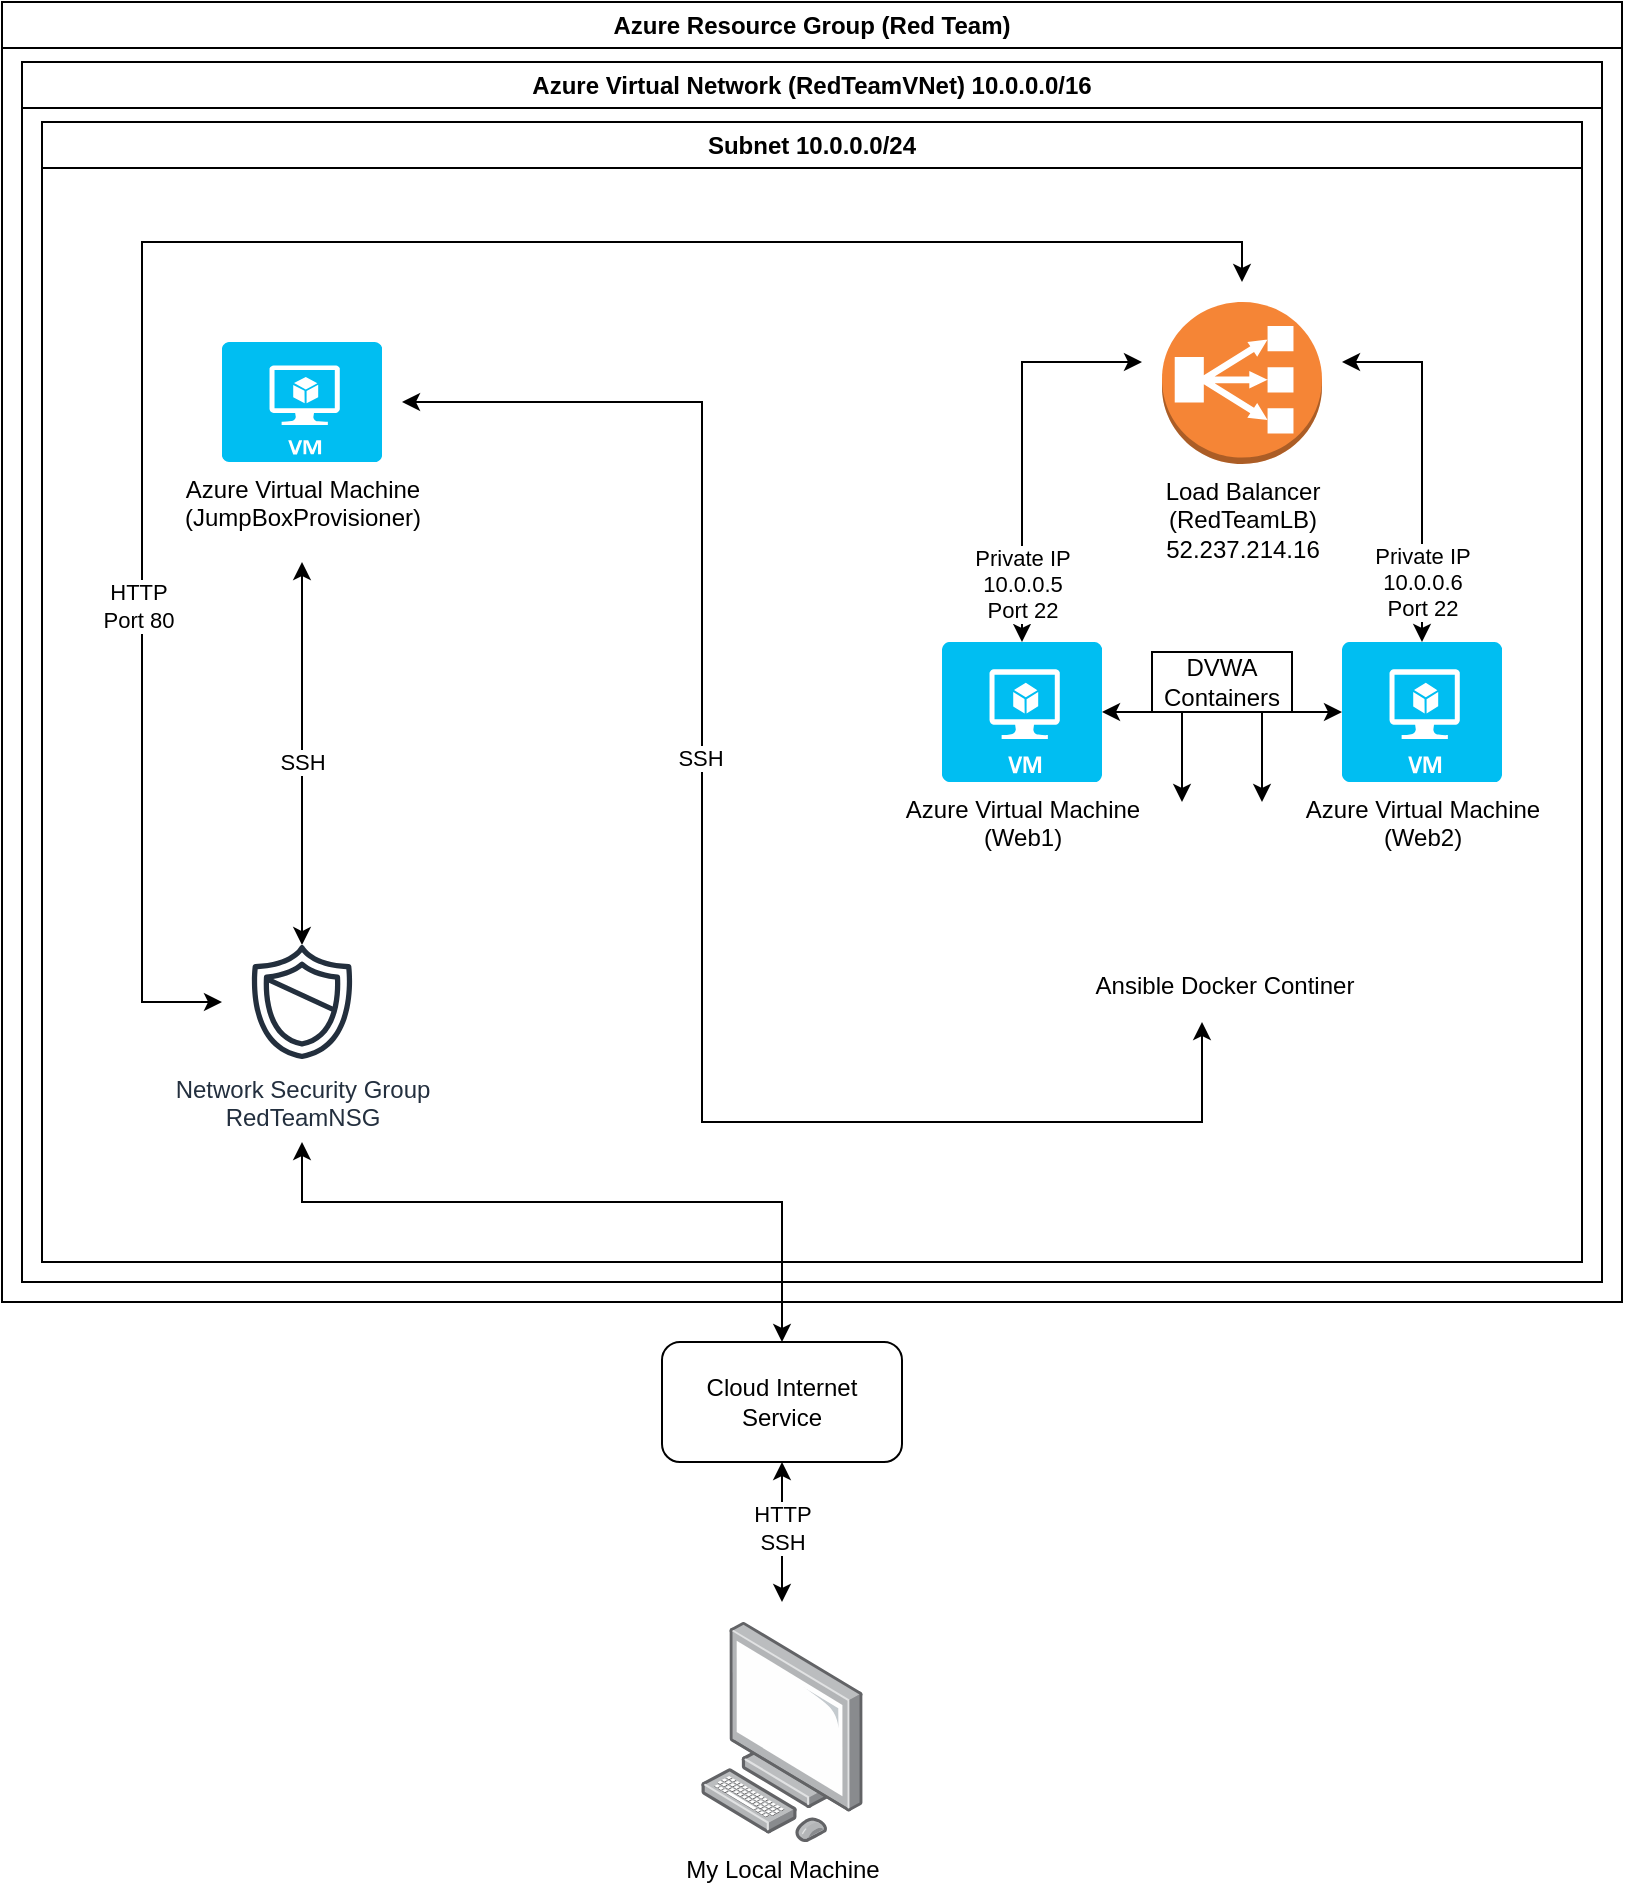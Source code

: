 <mxfile version="24.7.8">
  <diagram name="Page-1" id="OwuY-F9DXiEIC3JWoc6U">
    <mxGraphModel grid="1" page="1" gridSize="10" guides="1" tooltips="1" connect="1" arrows="1" fold="1" pageScale="1" pageWidth="827" pageHeight="1169" math="0" shadow="0">
      <root>
        <mxCell id="0" />
        <mxCell id="1" parent="0" />
        <mxCell id="tvzJ6CJ-baJhrEq-qNqo-1" value="Azure Resource Group (Red Team)" style="swimlane;whiteSpace=wrap;html=1;" vertex="1" parent="1">
          <mxGeometry x="10" y="200" width="810" height="650" as="geometry">
            <mxRectangle x="10" y="200" width="230" height="30" as="alternateBounds" />
          </mxGeometry>
        </mxCell>
        <mxCell id="tvzJ6CJ-baJhrEq-qNqo-23" value="" style="endArrow=classic;startArrow=classic;html=1;rounded=0;fillColor=#ffe6cc;strokeColor=#000000;" edge="1" parent="tvzJ6CJ-baJhrEq-qNqo-1" target="tvzJ6CJ-baJhrEq-qNqo-3">
          <mxGeometry width="50" height="50" relative="1" as="geometry">
            <mxPoint x="150" y="280" as="sourcePoint" />
            <mxPoint x="316" y="320" as="targetPoint" />
            <Array as="points">
              <mxPoint x="150" y="360" />
              <mxPoint x="150" y="450" />
            </Array>
          </mxGeometry>
        </mxCell>
        <mxCell id="tvzJ6CJ-baJhrEq-qNqo-72" value="SSH" style="edgeLabel;html=1;align=center;verticalAlign=middle;resizable=0;points=[];" connectable="0" vertex="1" parent="tvzJ6CJ-baJhrEq-qNqo-23">
          <mxGeometry x="0.071" y="2" relative="1" as="geometry">
            <mxPoint x="-2" y="-3" as="offset" />
          </mxGeometry>
        </mxCell>
        <mxCell id="tvzJ6CJ-baJhrEq-qNqo-31" value="Subnet 10.0.0.0/24" style="swimlane;whiteSpace=wrap;html=1;" vertex="1" parent="tvzJ6CJ-baJhrEq-qNqo-1">
          <mxGeometry x="20" y="60" width="770" height="570" as="geometry">
            <mxRectangle x="440" y="110" width="140" height="30" as="alternateBounds" />
          </mxGeometry>
        </mxCell>
        <mxCell id="tvzJ6CJ-baJhrEq-qNqo-17" value="" style="endArrow=classic;startArrow=classic;html=1;rounded=0;fillColor=#e1d5e7;strokeColor=#000000;" edge="1" parent="tvzJ6CJ-baJhrEq-qNqo-31">
          <mxGeometry width="50" height="50" relative="1" as="geometry">
            <mxPoint x="490" y="260" as="sourcePoint" />
            <mxPoint x="550" y="120" as="targetPoint" />
            <Array as="points">
              <mxPoint x="490" y="190" />
              <mxPoint x="490" y="120" />
              <mxPoint x="500" y="120" />
              <mxPoint x="520" y="120" />
              <mxPoint x="530" y="120" />
            </Array>
            <mxPoint as="offset" />
          </mxGeometry>
        </mxCell>
        <mxCell id="tvzJ6CJ-baJhrEq-qNqo-29" value="Private IP&lt;div&gt;10.0.0.5&lt;/div&gt;&lt;div&gt;Port 22&lt;/div&gt;" style="edgeLabel;html=1;align=center;verticalAlign=middle;resizable=0;points=[];" connectable="0" vertex="1" parent="tvzJ6CJ-baJhrEq-qNqo-17">
          <mxGeometry x="-0.06" y="-2" relative="1" as="geometry">
            <mxPoint x="-2" y="65" as="offset" />
          </mxGeometry>
        </mxCell>
        <mxCell id="tvzJ6CJ-baJhrEq-qNqo-11" value="Azure Virtual Machine&lt;div&gt;(Web1)&lt;/div&gt;" style="verticalLabelPosition=bottom;html=1;verticalAlign=top;align=center;strokeColor=none;fillColor=#00BEF2;shape=mxgraph.azure.virtual_machine;" vertex="1" parent="tvzJ6CJ-baJhrEq-qNqo-31">
          <mxGeometry x="450" y="260" width="80" height="70" as="geometry" />
        </mxCell>
        <mxCell id="tvzJ6CJ-baJhrEq-qNqo-60" value="Azure Virtual Machine&lt;div&gt;(Web2)&lt;/div&gt;" style="verticalLabelPosition=bottom;html=1;verticalAlign=top;align=center;strokeColor=none;fillColor=#00BEF2;shape=mxgraph.azure.virtual_machine;" vertex="1" parent="tvzJ6CJ-baJhrEq-qNqo-31">
          <mxGeometry x="650" y="260" width="80" height="70" as="geometry" />
        </mxCell>
        <mxCell id="tvzJ6CJ-baJhrEq-qNqo-18" value="" style="endArrow=classic;startArrow=classic;html=1;rounded=0;fillColor=#e1d5e7;strokeColor=#000000;exitX=0.5;exitY=0;exitDx=0;exitDy=0;exitPerimeter=0;" edge="1" parent="tvzJ6CJ-baJhrEq-qNqo-31" source="tvzJ6CJ-baJhrEq-qNqo-60">
          <mxGeometry width="50" height="50" relative="1" as="geometry">
            <mxPoint x="680" y="240" as="sourcePoint" />
            <mxPoint x="650" y="120" as="targetPoint" />
            <Array as="points">
              <mxPoint x="690" y="120" />
            </Array>
          </mxGeometry>
        </mxCell>
        <mxCell id="tvzJ6CJ-baJhrEq-qNqo-30" value="Private IP&lt;div&gt;10.0.0.6&lt;/div&gt;&lt;div&gt;Port 22&lt;/div&gt;" style="edgeLabel;html=1;align=center;verticalAlign=middle;resizable=0;points=[];" connectable="0" vertex="1" parent="tvzJ6CJ-baJhrEq-qNqo-18">
          <mxGeometry x="-0.419" relative="1" as="geometry">
            <mxPoint y="22" as="offset" />
          </mxGeometry>
        </mxCell>
        <mxCell id="tvzJ6CJ-baJhrEq-qNqo-36" value="&lt;div&gt;Ansible Docker Continer&lt;/div&gt;" style="shape=image;html=1;verticalAlign=top;verticalLabelPosition=bottom;labelBackgroundColor=#ffffff;imageAspect=0;aspect=fixed;image=https://cdn2.iconfinder.com/data/icons/boxicons-logos/24/bxl-docker-128.png" vertex="1" parent="tvzJ6CJ-baJhrEq-qNqo-31">
          <mxGeometry x="552" y="340" width="78" height="78" as="geometry" />
        </mxCell>
        <mxCell id="tvzJ6CJ-baJhrEq-qNqo-62" value="" style="endArrow=classic;startArrow=classic;html=1;rounded=0;entryX=0;entryY=0.5;entryDx=0;entryDy=0;entryPerimeter=0;" edge="1" parent="tvzJ6CJ-baJhrEq-qNqo-31" target="tvzJ6CJ-baJhrEq-qNqo-60">
          <mxGeometry width="50" height="50" relative="1" as="geometry">
            <mxPoint x="610" y="340" as="sourcePoint" />
            <mxPoint x="560" y="290" as="targetPoint" />
            <Array as="points">
              <mxPoint x="610" y="295" />
            </Array>
          </mxGeometry>
        </mxCell>
        <mxCell id="tvzJ6CJ-baJhrEq-qNqo-63" value="" style="endArrow=classic;startArrow=classic;html=1;rounded=0;entryX=1;entryY=0.5;entryDx=0;entryDy=0;entryPerimeter=0;" edge="1" parent="tvzJ6CJ-baJhrEq-qNqo-31" target="tvzJ6CJ-baJhrEq-qNqo-11">
          <mxGeometry width="50" height="50" relative="1" as="geometry">
            <mxPoint x="570" y="340" as="sourcePoint" />
            <mxPoint x="610" y="295" as="targetPoint" />
            <Array as="points">
              <mxPoint x="570" y="295" />
            </Array>
          </mxGeometry>
        </mxCell>
        <mxCell id="tvzJ6CJ-baJhrEq-qNqo-64" value="DVWA Containers" style="whiteSpace=wrap;html=1;" vertex="1" parent="tvzJ6CJ-baJhrEq-qNqo-31">
          <mxGeometry x="555" y="265" width="70" height="30" as="geometry" />
        </mxCell>
        <mxCell id="tvzJ6CJ-baJhrEq-qNqo-51" value="Cloud Internet Service" style="rounded=1;whiteSpace=wrap;html=1;" vertex="1" parent="1">
          <mxGeometry x="340" y="870" width="120" height="60" as="geometry" />
        </mxCell>
        <mxCell id="tvzJ6CJ-baJhrEq-qNqo-52" value="" style="endArrow=classic;startArrow=classic;html=1;rounded=0;exitX=0.5;exitY=0;exitDx=0;exitDy=0;fillColor=#fff2cc;strokeColor=#000000;" edge="1" parent="1" source="tvzJ6CJ-baJhrEq-qNqo-51">
          <mxGeometry width="50" height="50" relative="1" as="geometry">
            <mxPoint x="400" y="670" as="sourcePoint" />
            <mxPoint x="160" y="770" as="targetPoint" />
            <Array as="points">
              <mxPoint x="400" y="800" />
              <mxPoint x="160" y="800" />
            </Array>
          </mxGeometry>
        </mxCell>
        <mxCell id="tvzJ6CJ-baJhrEq-qNqo-59" value="Azure Virtual Network (RedTeamVNet) 10.0.0.0/16" style="swimlane;whiteSpace=wrap;html=1;" vertex="1" parent="1">
          <mxGeometry x="20" y="230" width="790" height="610" as="geometry" />
        </mxCell>
        <mxCell id="tvzJ6CJ-baJhrEq-qNqo-3" value="Network Security Group&lt;br&gt;RedTeamNSG" style="sketch=0;outlineConnect=0;fontColor=#232F3E;gradientColor=none;fillColor=#232F3D;strokeColor=none;dashed=0;verticalLabelPosition=bottom;verticalAlign=top;align=center;html=1;fontSize=12;fontStyle=0;aspect=fixed;pointerEvents=1;shape=mxgraph.aws4.shield2;" vertex="1" parent="tvzJ6CJ-baJhrEq-qNqo-59">
          <mxGeometry x="110" y="440" width="60" height="60" as="geometry" />
        </mxCell>
        <mxCell id="tvzJ6CJ-baJhrEq-qNqo-12" value="Azure Virtual Machine&lt;div&gt;(&lt;span style=&quot;background-color: initial;&quot;&gt;JumpBoxProvisioner)&lt;/span&gt;&lt;/div&gt;&lt;div&gt;&lt;br&gt;&lt;/div&gt;" style="verticalLabelPosition=bottom;html=1;verticalAlign=top;align=center;strokeColor=none;fillColor=#00BEF2;shape=mxgraph.azure.virtual_machine;" vertex="1" parent="tvzJ6CJ-baJhrEq-qNqo-59">
          <mxGeometry x="100" y="140" width="80" height="60" as="geometry" />
        </mxCell>
        <mxCell id="tvzJ6CJ-baJhrEq-qNqo-16" value="Load Balancer&lt;div&gt;(RedTeamLB)&lt;/div&gt;&lt;div&gt;52.237.214.16&lt;br&gt;&lt;/div&gt;" style="outlineConnect=0;dashed=0;verticalLabelPosition=bottom;verticalAlign=top;align=center;html=1;shape=mxgraph.aws3.classic_load_balancer;fillColor=#F58536;gradientColor=none;" vertex="1" parent="tvzJ6CJ-baJhrEq-qNqo-59">
          <mxGeometry x="570" y="120" width="80" height="81" as="geometry" />
        </mxCell>
        <mxCell id="tvzJ6CJ-baJhrEq-qNqo-65" value="" style="endArrow=classic;startArrow=classic;html=1;rounded=0;" edge="1" parent="1">
          <mxGeometry width="50" height="50" relative="1" as="geometry">
            <mxPoint x="120" y="700" as="sourcePoint" />
            <mxPoint x="630" y="340" as="targetPoint" />
            <Array as="points">
              <mxPoint x="80" y="700" />
              <mxPoint x="80" y="320" />
              <mxPoint x="630" y="320" />
            </Array>
          </mxGeometry>
        </mxCell>
        <mxCell id="tvzJ6CJ-baJhrEq-qNqo-73" value="HTTP&lt;div&gt;Port 80&lt;/div&gt;" style="edgeLabel;html=1;align=center;verticalAlign=middle;resizable=0;points=[];" connectable="0" vertex="1" parent="tvzJ6CJ-baJhrEq-qNqo-65">
          <mxGeometry x="-0.518" y="2" relative="1" as="geometry">
            <mxPoint as="offset" />
          </mxGeometry>
        </mxCell>
        <mxCell id="tvzJ6CJ-baJhrEq-qNqo-67" value="" style="endArrow=classic;startArrow=classic;html=1;rounded=0;" edge="1" parent="1">
          <mxGeometry width="50" height="50" relative="1" as="geometry">
            <mxPoint x="210" y="400" as="sourcePoint" />
            <mxPoint x="610" y="710" as="targetPoint" />
            <Array as="points">
              <mxPoint x="360" y="400" />
              <mxPoint x="360" y="760" />
              <mxPoint x="610" y="760" />
            </Array>
          </mxGeometry>
        </mxCell>
        <mxCell id="tvzJ6CJ-baJhrEq-qNqo-71" value="SSH" style="edgeLabel;html=1;align=center;verticalAlign=middle;resizable=0;points=[];" connectable="0" vertex="1" parent="tvzJ6CJ-baJhrEq-qNqo-67">
          <mxGeometry x="-0.191" y="-1" relative="1" as="geometry">
            <mxPoint as="offset" />
          </mxGeometry>
        </mxCell>
        <mxCell id="tvzJ6CJ-baJhrEq-qNqo-68" value="" style="endArrow=classic;startArrow=classic;html=1;rounded=0;strokeColor=#000000;" edge="1" parent="1">
          <mxGeometry width="50" height="50" relative="1" as="geometry">
            <mxPoint x="400" y="1000" as="sourcePoint" />
            <mxPoint x="400" y="930" as="targetPoint" />
          </mxGeometry>
        </mxCell>
        <mxCell id="tvzJ6CJ-baJhrEq-qNqo-69" value="HTTP&lt;div&gt;SSH&lt;/div&gt;" style="edgeLabel;html=1;align=center;verticalAlign=middle;resizable=0;points=[];" connectable="0" vertex="1" parent="tvzJ6CJ-baJhrEq-qNqo-68">
          <mxGeometry x="0.052" y="-2" relative="1" as="geometry">
            <mxPoint x="-2" as="offset" />
          </mxGeometry>
        </mxCell>
        <mxCell id="tvzJ6CJ-baJhrEq-qNqo-70" value="My Local Machine" style="image;points=[];aspect=fixed;html=1;align=center;shadow=0;dashed=0;image=img/lib/allied_telesis/computer_and_terminals/Personal_Computer.svg;" vertex="1" parent="1">
          <mxGeometry x="359.41" y="1010" width="81.17" height="110" as="geometry" />
        </mxCell>
      </root>
    </mxGraphModel>
  </diagram>
</mxfile>
